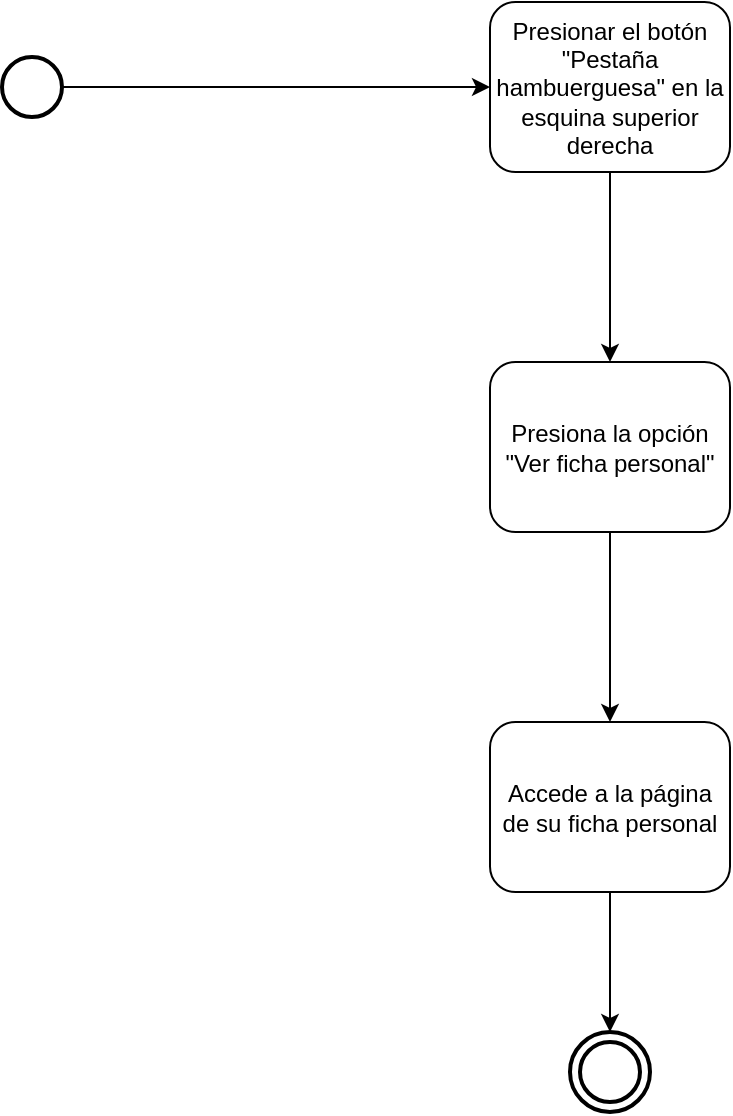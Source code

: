 <mxfile version="21.7.4" type="device">
  <diagram name="Página-1" id="Asc3d0rFs4MpIA4GdTUb">
    <mxGraphModel dx="1434" dy="792" grid="1" gridSize="10" guides="1" tooltips="1" connect="1" arrows="1" fold="1" page="1" pageScale="1" pageWidth="827" pageHeight="1169" math="0" shadow="0">
      <root>
        <mxCell id="0" />
        <mxCell id="1" parent="0" />
        <mxCell id="hMDkXw96aWppre7RKmBC-1" value="" style="strokeWidth=2;html=1;shape=mxgraph.flowchart.start_2;whiteSpace=wrap;" vertex="1" parent="1">
          <mxGeometry x="110" y="97.5" width="30" height="30" as="geometry" />
        </mxCell>
        <mxCell id="hMDkXw96aWppre7RKmBC-5" style="edgeStyle=orthogonalEdgeStyle;rounded=0;orthogonalLoop=1;jettySize=auto;html=1;entryX=0.5;entryY=0;entryDx=0;entryDy=0;" edge="1" parent="1" source="hMDkXw96aWppre7RKmBC-2" target="hMDkXw96aWppre7RKmBC-4">
          <mxGeometry relative="1" as="geometry" />
        </mxCell>
        <mxCell id="hMDkXw96aWppre7RKmBC-2" value="Presionar el botón &quot;Pestaña hambuerguesa&quot; en la esquina superior derecha" style="rounded=1;whiteSpace=wrap;html=1;" vertex="1" parent="1">
          <mxGeometry x="354" y="70" width="120" height="85" as="geometry" />
        </mxCell>
        <mxCell id="hMDkXw96aWppre7RKmBC-3" value="" style="endArrow=classic;html=1;rounded=0;exitX=1;exitY=0.5;exitDx=0;exitDy=0;exitPerimeter=0;entryX=0;entryY=0.5;entryDx=0;entryDy=0;" edge="1" parent="1" source="hMDkXw96aWppre7RKmBC-1" target="hMDkXw96aWppre7RKmBC-2">
          <mxGeometry width="50" height="50" relative="1" as="geometry">
            <mxPoint x="260" y="385" as="sourcePoint" />
            <mxPoint x="310" y="335" as="targetPoint" />
          </mxGeometry>
        </mxCell>
        <mxCell id="hMDkXw96aWppre7RKmBC-7" style="edgeStyle=orthogonalEdgeStyle;rounded=0;orthogonalLoop=1;jettySize=auto;html=1;entryX=0.5;entryY=0;entryDx=0;entryDy=0;" edge="1" parent="1" source="hMDkXw96aWppre7RKmBC-4" target="hMDkXw96aWppre7RKmBC-6">
          <mxGeometry relative="1" as="geometry" />
        </mxCell>
        <mxCell id="hMDkXw96aWppre7RKmBC-4" value="Presiona la opción &quot;Ver ficha personal&quot;" style="rounded=1;whiteSpace=wrap;html=1;" vertex="1" parent="1">
          <mxGeometry x="354" y="250" width="120" height="85" as="geometry" />
        </mxCell>
        <mxCell id="hMDkXw96aWppre7RKmBC-9" style="edgeStyle=orthogonalEdgeStyle;rounded=0;orthogonalLoop=1;jettySize=auto;html=1;entryX=0.5;entryY=0;entryDx=0;entryDy=0;" edge="1" parent="1" source="hMDkXw96aWppre7RKmBC-6" target="hMDkXw96aWppre7RKmBC-8">
          <mxGeometry relative="1" as="geometry" />
        </mxCell>
        <mxCell id="hMDkXw96aWppre7RKmBC-6" value="Accede a la página de su ficha personal" style="rounded=1;whiteSpace=wrap;html=1;" vertex="1" parent="1">
          <mxGeometry x="354" y="430" width="120" height="85" as="geometry" />
        </mxCell>
        <mxCell id="hMDkXw96aWppre7RKmBC-8" value="" style="ellipse;shape=doubleEllipse;whiteSpace=wrap;html=1;aspect=fixed;perimeterSpacing=0;strokeWidth=2;" vertex="1" parent="1">
          <mxGeometry x="394" y="585" width="40" height="40" as="geometry" />
        </mxCell>
      </root>
    </mxGraphModel>
  </diagram>
</mxfile>
